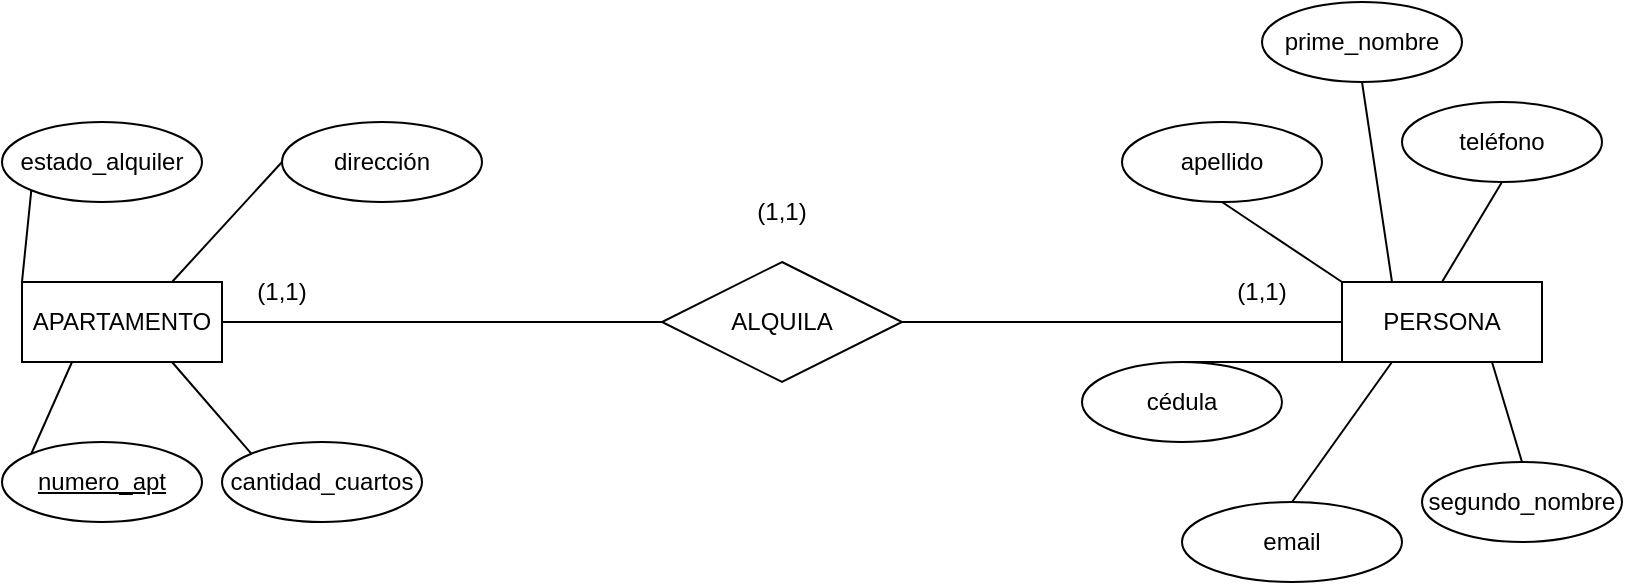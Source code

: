 <mxfile version="24.2.7" type="github">
  <diagram name="Página-1" id="y5wHsESiTLNrKdwhvI0i">
    <mxGraphModel dx="1463" dy="652" grid="1" gridSize="10" guides="1" tooltips="1" connect="1" arrows="1" fold="1" page="1" pageScale="1" pageWidth="850" pageHeight="1100" math="0" shadow="0">
      <root>
        <mxCell id="0" />
        <mxCell id="1" parent="0" />
        <mxCell id="jgxpdOFCuRKgA4mCkLOe-1" value="APARTAMENTO" style="whiteSpace=wrap;html=1;align=center;" vertex="1" parent="1">
          <mxGeometry x="40" y="280" width="100" height="40" as="geometry" />
        </mxCell>
        <mxCell id="jgxpdOFCuRKgA4mCkLOe-2" value="PERSONA" style="whiteSpace=wrap;html=1;align=center;" vertex="1" parent="1">
          <mxGeometry x="700" y="280" width="100" height="40" as="geometry" />
        </mxCell>
        <mxCell id="jgxpdOFCuRKgA4mCkLOe-3" value="ALQUILA" style="shape=rhombus;perimeter=rhombusPerimeter;whiteSpace=wrap;html=1;align=center;" vertex="1" parent="1">
          <mxGeometry x="360" y="270" width="120" height="60" as="geometry" />
        </mxCell>
        <mxCell id="jgxpdOFCuRKgA4mCkLOe-4" value="" style="endArrow=none;html=1;rounded=0;exitX=1;exitY=0.5;exitDx=0;exitDy=0;entryX=0;entryY=0.5;entryDx=0;entryDy=0;" edge="1" parent="1" source="jgxpdOFCuRKgA4mCkLOe-1" target="jgxpdOFCuRKgA4mCkLOe-3">
          <mxGeometry relative="1" as="geometry">
            <mxPoint x="180" y="320" as="sourcePoint" />
            <mxPoint x="340" y="320" as="targetPoint" />
          </mxGeometry>
        </mxCell>
        <mxCell id="jgxpdOFCuRKgA4mCkLOe-5" value="" style="endArrow=none;html=1;rounded=0;exitX=1;exitY=0.5;exitDx=0;exitDy=0;entryX=0;entryY=0.5;entryDx=0;entryDy=0;" edge="1" parent="1" source="jgxpdOFCuRKgA4mCkLOe-3" target="jgxpdOFCuRKgA4mCkLOe-2">
          <mxGeometry relative="1" as="geometry">
            <mxPoint x="170" y="450" as="sourcePoint" />
            <mxPoint x="330" y="450" as="targetPoint" />
          </mxGeometry>
        </mxCell>
        <mxCell id="jgxpdOFCuRKgA4mCkLOe-6" value="(1,1)" style="text;strokeColor=none;align=center;fillColor=none;html=1;verticalAlign=middle;whiteSpace=wrap;rounded=0;" vertex="1" parent="1">
          <mxGeometry x="140" y="270" width="60" height="30" as="geometry" />
        </mxCell>
        <mxCell id="jgxpdOFCuRKgA4mCkLOe-7" value="(1,1)" style="text;strokeColor=none;align=center;fillColor=none;html=1;verticalAlign=middle;whiteSpace=wrap;rounded=0;" vertex="1" parent="1">
          <mxGeometry x="630" y="270" width="60" height="30" as="geometry" />
        </mxCell>
        <mxCell id="jgxpdOFCuRKgA4mCkLOe-8" value="(1,1)" style="text;strokeColor=none;align=center;fillColor=none;html=1;verticalAlign=middle;whiteSpace=wrap;rounded=0;" vertex="1" parent="1">
          <mxGeometry x="390" y="230" width="60" height="30" as="geometry" />
        </mxCell>
        <mxCell id="jgxpdOFCuRKgA4mCkLOe-9" value="numero_apt" style="ellipse;whiteSpace=wrap;html=1;align=center;fontStyle=4;" vertex="1" parent="1">
          <mxGeometry x="30" y="360" width="100" height="40" as="geometry" />
        </mxCell>
        <mxCell id="jgxpdOFCuRKgA4mCkLOe-10" value="cantidad_cuartos" style="ellipse;whiteSpace=wrap;html=1;align=center;" vertex="1" parent="1">
          <mxGeometry x="140" y="360" width="100" height="40" as="geometry" />
        </mxCell>
        <mxCell id="jgxpdOFCuRKgA4mCkLOe-11" value="estado_alquiler" style="ellipse;whiteSpace=wrap;html=1;align=center;" vertex="1" parent="1">
          <mxGeometry x="30" y="200" width="100" height="40" as="geometry" />
        </mxCell>
        <mxCell id="jgxpdOFCuRKgA4mCkLOe-12" value="dirección" style="ellipse;whiteSpace=wrap;html=1;align=center;" vertex="1" parent="1">
          <mxGeometry x="170" y="200" width="100" height="40" as="geometry" />
        </mxCell>
        <mxCell id="jgxpdOFCuRKgA4mCkLOe-13" value="" style="endArrow=none;html=1;rounded=0;entryX=0;entryY=1;entryDx=0;entryDy=0;exitX=0;exitY=0;exitDx=0;exitDy=0;" edge="1" parent="1" source="jgxpdOFCuRKgA4mCkLOe-1" target="jgxpdOFCuRKgA4mCkLOe-11">
          <mxGeometry relative="1" as="geometry">
            <mxPoint x="40" y="270" as="sourcePoint" />
            <mxPoint x="50" y="250" as="targetPoint" />
          </mxGeometry>
        </mxCell>
        <mxCell id="jgxpdOFCuRKgA4mCkLOe-14" value="" style="endArrow=none;html=1;rounded=0;exitX=0.75;exitY=0;exitDx=0;exitDy=0;entryX=0;entryY=0.5;entryDx=0;entryDy=0;" edge="1" parent="1" source="jgxpdOFCuRKgA4mCkLOe-1" target="jgxpdOFCuRKgA4mCkLOe-12">
          <mxGeometry relative="1" as="geometry">
            <mxPoint x="130" y="440" as="sourcePoint" />
            <mxPoint x="290" y="440" as="targetPoint" />
          </mxGeometry>
        </mxCell>
        <mxCell id="jgxpdOFCuRKgA4mCkLOe-15" value="" style="endArrow=none;html=1;rounded=0;exitX=0.25;exitY=1;exitDx=0;exitDy=0;entryX=0;entryY=0;entryDx=0;entryDy=0;" edge="1" parent="1" source="jgxpdOFCuRKgA4mCkLOe-1" target="jgxpdOFCuRKgA4mCkLOe-9">
          <mxGeometry relative="1" as="geometry">
            <mxPoint x="60" y="470" as="sourcePoint" />
            <mxPoint x="220" y="470" as="targetPoint" />
          </mxGeometry>
        </mxCell>
        <mxCell id="jgxpdOFCuRKgA4mCkLOe-16" value="" style="endArrow=none;html=1;rounded=0;exitX=0.75;exitY=1;exitDx=0;exitDy=0;entryX=0;entryY=0;entryDx=0;entryDy=0;" edge="1" parent="1" source="jgxpdOFCuRKgA4mCkLOe-1" target="jgxpdOFCuRKgA4mCkLOe-10">
          <mxGeometry relative="1" as="geometry">
            <mxPoint x="130" y="440" as="sourcePoint" />
            <mxPoint x="290" y="440" as="targetPoint" />
          </mxGeometry>
        </mxCell>
        <mxCell id="jgxpdOFCuRKgA4mCkLOe-17" value="cédula" style="ellipse;whiteSpace=wrap;html=1;align=center;" vertex="1" parent="1">
          <mxGeometry x="570" y="320" width="100" height="40" as="geometry" />
        </mxCell>
        <mxCell id="jgxpdOFCuRKgA4mCkLOe-18" value="prime_nombre" style="ellipse;whiteSpace=wrap;html=1;align=center;" vertex="1" parent="1">
          <mxGeometry x="660" y="140" width="100" height="40" as="geometry" />
        </mxCell>
        <mxCell id="jgxpdOFCuRKgA4mCkLOe-19" value="segundo_nombre" style="ellipse;whiteSpace=wrap;html=1;align=center;" vertex="1" parent="1">
          <mxGeometry x="740" y="370" width="100" height="40" as="geometry" />
        </mxCell>
        <mxCell id="jgxpdOFCuRKgA4mCkLOe-20" value="apellido" style="ellipse;whiteSpace=wrap;html=1;align=center;" vertex="1" parent="1">
          <mxGeometry x="590" y="200" width="100" height="40" as="geometry" />
        </mxCell>
        <mxCell id="jgxpdOFCuRKgA4mCkLOe-21" value="teléfono" style="ellipse;whiteSpace=wrap;html=1;align=center;" vertex="1" parent="1">
          <mxGeometry x="730" y="190" width="100" height="40" as="geometry" />
        </mxCell>
        <mxCell id="jgxpdOFCuRKgA4mCkLOe-22" value="email" style="ellipse;whiteSpace=wrap;html=1;align=center;" vertex="1" parent="1">
          <mxGeometry x="620" y="390" width="110" height="40" as="geometry" />
        </mxCell>
        <mxCell id="jgxpdOFCuRKgA4mCkLOe-23" value="" style="endArrow=none;html=1;rounded=0;entryX=0;entryY=1;entryDx=0;entryDy=0;exitX=0.5;exitY=0;exitDx=0;exitDy=0;" edge="1" parent="1" source="jgxpdOFCuRKgA4mCkLOe-17" target="jgxpdOFCuRKgA4mCkLOe-2">
          <mxGeometry relative="1" as="geometry">
            <mxPoint x="480" y="430" as="sourcePoint" />
            <mxPoint x="640" y="430" as="targetPoint" />
          </mxGeometry>
        </mxCell>
        <mxCell id="jgxpdOFCuRKgA4mCkLOe-24" value="" style="endArrow=none;html=1;rounded=0;exitX=0;exitY=0;exitDx=0;exitDy=0;entryX=0.5;entryY=1;entryDx=0;entryDy=0;" edge="1" parent="1" source="jgxpdOFCuRKgA4mCkLOe-2" target="jgxpdOFCuRKgA4mCkLOe-20">
          <mxGeometry relative="1" as="geometry">
            <mxPoint x="530" y="480" as="sourcePoint" />
            <mxPoint x="690" y="480" as="targetPoint" />
          </mxGeometry>
        </mxCell>
        <mxCell id="jgxpdOFCuRKgA4mCkLOe-25" value="" style="endArrow=none;html=1;rounded=0;exitX=0.25;exitY=0;exitDx=0;exitDy=0;entryX=0.5;entryY=1;entryDx=0;entryDy=0;" edge="1" parent="1" source="jgxpdOFCuRKgA4mCkLOe-2" target="jgxpdOFCuRKgA4mCkLOe-18">
          <mxGeometry relative="1" as="geometry">
            <mxPoint x="460" y="430" as="sourcePoint" />
            <mxPoint x="620" y="430" as="targetPoint" />
          </mxGeometry>
        </mxCell>
        <mxCell id="jgxpdOFCuRKgA4mCkLOe-26" value="" style="endArrow=none;html=1;rounded=0;exitX=0.5;exitY=0;exitDx=0;exitDy=0;entryX=0.5;entryY=1;entryDx=0;entryDy=0;" edge="1" parent="1" source="jgxpdOFCuRKgA4mCkLOe-2" target="jgxpdOFCuRKgA4mCkLOe-21">
          <mxGeometry relative="1" as="geometry">
            <mxPoint x="650" y="440" as="sourcePoint" />
            <mxPoint x="810" y="440" as="targetPoint" />
          </mxGeometry>
        </mxCell>
        <mxCell id="jgxpdOFCuRKgA4mCkLOe-27" value="" style="endArrow=none;html=1;rounded=0;entryX=0.25;entryY=1;entryDx=0;entryDy=0;exitX=0.5;exitY=0;exitDx=0;exitDy=0;" edge="1" parent="1" source="jgxpdOFCuRKgA4mCkLOe-22" target="jgxpdOFCuRKgA4mCkLOe-2">
          <mxGeometry relative="1" as="geometry">
            <mxPoint x="520" y="380" as="sourcePoint" />
            <mxPoint x="680" y="380" as="targetPoint" />
          </mxGeometry>
        </mxCell>
        <mxCell id="jgxpdOFCuRKgA4mCkLOe-28" value="" style="endArrow=none;html=1;rounded=0;exitX=0.75;exitY=1;exitDx=0;exitDy=0;entryX=0.5;entryY=0;entryDx=0;entryDy=0;" edge="1" parent="1" source="jgxpdOFCuRKgA4mCkLOe-2" target="jgxpdOFCuRKgA4mCkLOe-19">
          <mxGeometry relative="1" as="geometry">
            <mxPoint x="570" y="500" as="sourcePoint" />
            <mxPoint x="730" y="500" as="targetPoint" />
          </mxGeometry>
        </mxCell>
      </root>
    </mxGraphModel>
  </diagram>
</mxfile>

